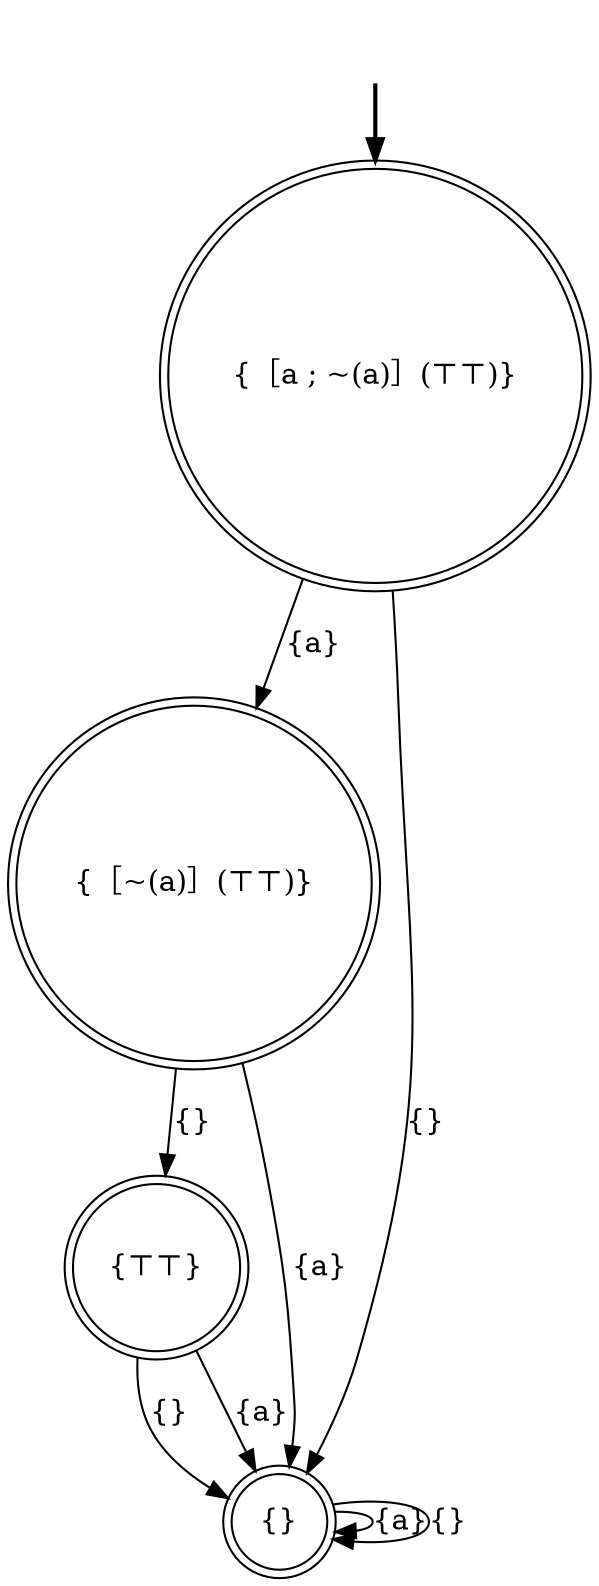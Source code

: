 digraph {
	fake0 [style=invisible]
	"{⊤⊤}" [shape=doublecircle]
	"{［~(a)］(⊤⊤)}" [shape=doublecircle]
	"{［a ; ~(a)］(⊤⊤)}" [root=true shape=doublecircle]
	"{}" [shape=doublecircle]
	fake0 -> "{［a ; ~(a)］(⊤⊤)}" [style=bold]
	"{}" -> "{}" [label="{a}"]
	"{［a ; ~(a)］(⊤⊤)}" -> "{}" [label="{}"]
	"{［~(a)］(⊤⊤)}" -> "{⊤⊤}" [label="{}"]
	"{［~(a)］(⊤⊤)}" -> "{}" [label="{a}"]
	"{⊤⊤}" -> "{}" [label="{}"]
	"{⊤⊤}" -> "{}" [label="{a}"]
	"{}" -> "{}" [label="{}"]
	"{［a ; ~(a)］(⊤⊤)}" -> "{［~(a)］(⊤⊤)}" [label="{a}"]
}

